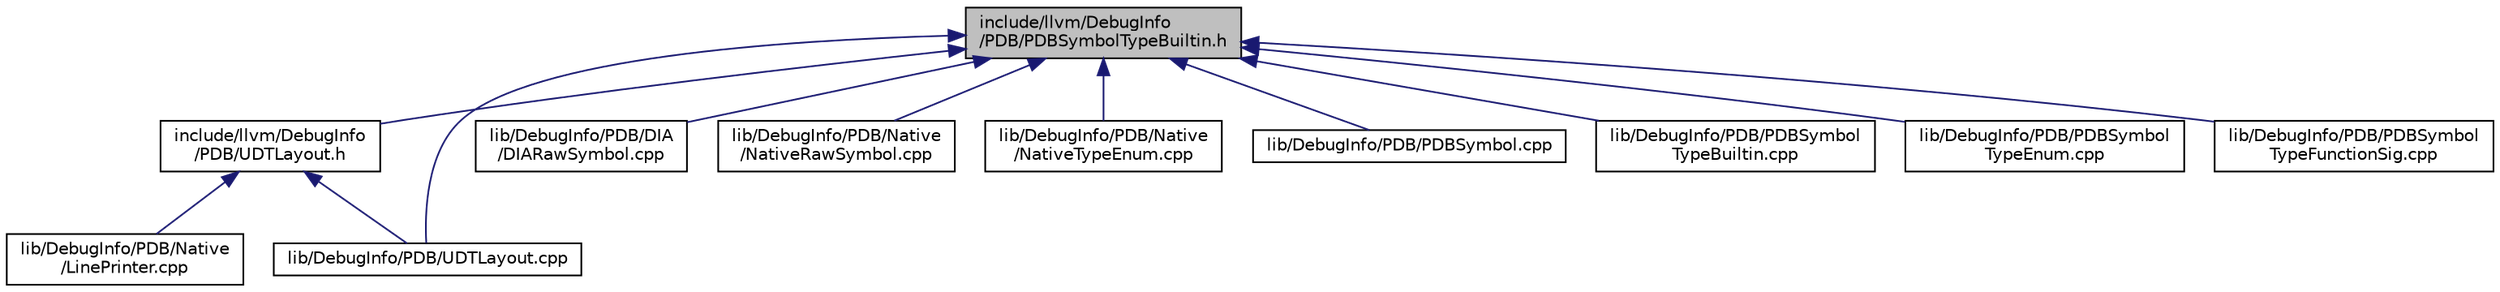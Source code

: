 digraph "include/llvm/DebugInfo/PDB/PDBSymbolTypeBuiltin.h"
{
 // LATEX_PDF_SIZE
  bgcolor="transparent";
  edge [fontname="Helvetica",fontsize="10",labelfontname="Helvetica",labelfontsize="10"];
  node [fontname="Helvetica",fontsize="10",shape=record];
  Node1 [label="include/llvm/DebugInfo\l/PDB/PDBSymbolTypeBuiltin.h",height=0.2,width=0.4,color="black", fillcolor="grey75", style="filled", fontcolor="black",tooltip=" "];
  Node1 -> Node2 [dir="back",color="midnightblue",fontsize="10",style="solid",fontname="Helvetica"];
  Node2 [label="include/llvm/DebugInfo\l/PDB/UDTLayout.h",height=0.2,width=0.4,color="black",URL="$UDTLayout_8h.html",tooltip=" "];
  Node2 -> Node3 [dir="back",color="midnightblue",fontsize="10",style="solid",fontname="Helvetica"];
  Node3 [label="lib/DebugInfo/PDB/Native\l/LinePrinter.cpp",height=0.2,width=0.4,color="black",URL="$LinePrinter_8cpp.html",tooltip=" "];
  Node2 -> Node4 [dir="back",color="midnightblue",fontsize="10",style="solid",fontname="Helvetica"];
  Node4 [label="lib/DebugInfo/PDB/UDTLayout.cpp",height=0.2,width=0.4,color="black",URL="$UDTLayout_8cpp.html",tooltip=" "];
  Node1 -> Node5 [dir="back",color="midnightblue",fontsize="10",style="solid",fontname="Helvetica"];
  Node5 [label="lib/DebugInfo/PDB/DIA\l/DIARawSymbol.cpp",height=0.2,width=0.4,color="black",URL="$DIARawSymbol_8cpp.html",tooltip=" "];
  Node1 -> Node6 [dir="back",color="midnightblue",fontsize="10",style="solid",fontname="Helvetica"];
  Node6 [label="lib/DebugInfo/PDB/Native\l/NativeRawSymbol.cpp",height=0.2,width=0.4,color="black",URL="$NativeRawSymbol_8cpp.html",tooltip=" "];
  Node1 -> Node7 [dir="back",color="midnightblue",fontsize="10",style="solid",fontname="Helvetica"];
  Node7 [label="lib/DebugInfo/PDB/Native\l/NativeTypeEnum.cpp",height=0.2,width=0.4,color="black",URL="$NativeTypeEnum_8cpp.html",tooltip=" "];
  Node1 -> Node8 [dir="back",color="midnightblue",fontsize="10",style="solid",fontname="Helvetica"];
  Node8 [label="lib/DebugInfo/PDB/PDBSymbol.cpp",height=0.2,width=0.4,color="black",URL="$PDBSymbol_8cpp.html",tooltip=" "];
  Node1 -> Node9 [dir="back",color="midnightblue",fontsize="10",style="solid",fontname="Helvetica"];
  Node9 [label="lib/DebugInfo/PDB/PDBSymbol\lTypeBuiltin.cpp",height=0.2,width=0.4,color="black",URL="$PDBSymbolTypeBuiltin_8cpp.html",tooltip=" "];
  Node1 -> Node10 [dir="back",color="midnightblue",fontsize="10",style="solid",fontname="Helvetica"];
  Node10 [label="lib/DebugInfo/PDB/PDBSymbol\lTypeEnum.cpp",height=0.2,width=0.4,color="black",URL="$PDBSymbolTypeEnum_8cpp.html",tooltip=" "];
  Node1 -> Node11 [dir="back",color="midnightblue",fontsize="10",style="solid",fontname="Helvetica"];
  Node11 [label="lib/DebugInfo/PDB/PDBSymbol\lTypeFunctionSig.cpp",height=0.2,width=0.4,color="black",URL="$PDBSymbolTypeFunctionSig_8cpp.html",tooltip=" "];
  Node1 -> Node4 [dir="back",color="midnightblue",fontsize="10",style="solid",fontname="Helvetica"];
}
